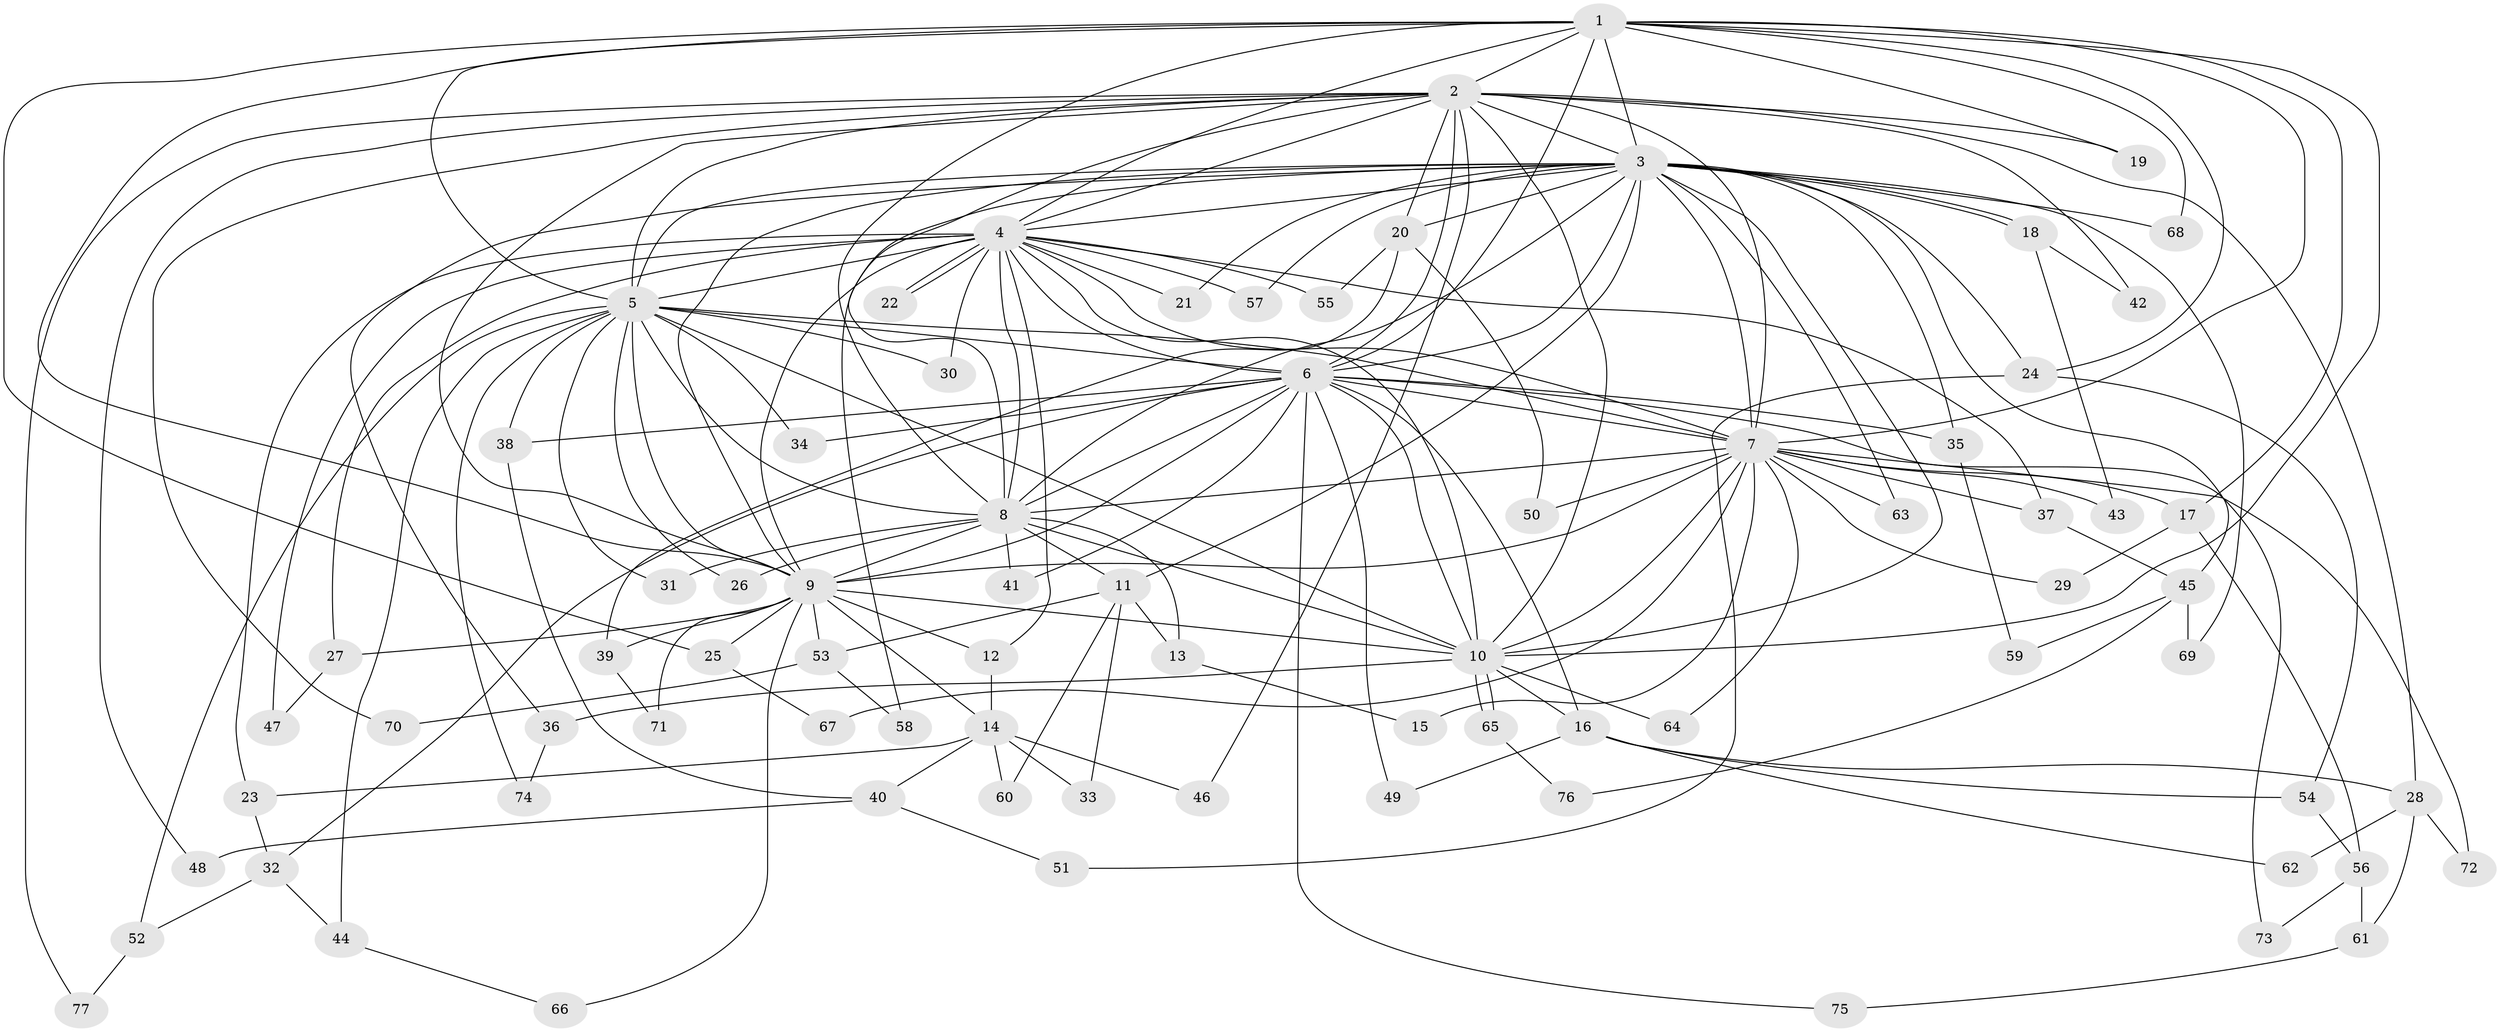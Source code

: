 // Generated by graph-tools (version 1.1) at 2025/25/03/09/25 03:25:42]
// undirected, 77 vertices, 179 edges
graph export_dot {
graph [start="1"]
  node [color=gray90,style=filled];
  1;
  2;
  3;
  4;
  5;
  6;
  7;
  8;
  9;
  10;
  11;
  12;
  13;
  14;
  15;
  16;
  17;
  18;
  19;
  20;
  21;
  22;
  23;
  24;
  25;
  26;
  27;
  28;
  29;
  30;
  31;
  32;
  33;
  34;
  35;
  36;
  37;
  38;
  39;
  40;
  41;
  42;
  43;
  44;
  45;
  46;
  47;
  48;
  49;
  50;
  51;
  52;
  53;
  54;
  55;
  56;
  57;
  58;
  59;
  60;
  61;
  62;
  63;
  64;
  65;
  66;
  67;
  68;
  69;
  70;
  71;
  72;
  73;
  74;
  75;
  76;
  77;
  1 -- 2;
  1 -- 3;
  1 -- 4;
  1 -- 5;
  1 -- 6;
  1 -- 7;
  1 -- 8;
  1 -- 9;
  1 -- 10;
  1 -- 17;
  1 -- 19;
  1 -- 24;
  1 -- 25;
  1 -- 68;
  2 -- 3;
  2 -- 4;
  2 -- 5;
  2 -- 6;
  2 -- 7;
  2 -- 8;
  2 -- 9;
  2 -- 10;
  2 -- 19;
  2 -- 20;
  2 -- 28;
  2 -- 42;
  2 -- 46;
  2 -- 48;
  2 -- 70;
  2 -- 77;
  3 -- 4;
  3 -- 5;
  3 -- 6;
  3 -- 7;
  3 -- 8;
  3 -- 9;
  3 -- 10;
  3 -- 11;
  3 -- 18;
  3 -- 18;
  3 -- 20;
  3 -- 21;
  3 -- 24;
  3 -- 35;
  3 -- 36;
  3 -- 45;
  3 -- 57;
  3 -- 58;
  3 -- 63;
  3 -- 68;
  3 -- 69;
  4 -- 5;
  4 -- 6;
  4 -- 7;
  4 -- 8;
  4 -- 9;
  4 -- 10;
  4 -- 12;
  4 -- 21;
  4 -- 22;
  4 -- 22;
  4 -- 23;
  4 -- 27;
  4 -- 30;
  4 -- 37;
  4 -- 47;
  4 -- 55;
  4 -- 57;
  5 -- 6;
  5 -- 7;
  5 -- 8;
  5 -- 9;
  5 -- 10;
  5 -- 26;
  5 -- 30;
  5 -- 31;
  5 -- 34;
  5 -- 38;
  5 -- 44;
  5 -- 52;
  5 -- 74;
  6 -- 7;
  6 -- 8;
  6 -- 9;
  6 -- 10;
  6 -- 16;
  6 -- 32;
  6 -- 34;
  6 -- 35;
  6 -- 38;
  6 -- 41;
  6 -- 49;
  6 -- 73;
  6 -- 75;
  7 -- 8;
  7 -- 9;
  7 -- 10;
  7 -- 15;
  7 -- 17;
  7 -- 29;
  7 -- 37;
  7 -- 43;
  7 -- 50;
  7 -- 63;
  7 -- 64;
  7 -- 67;
  7 -- 72;
  8 -- 9;
  8 -- 10;
  8 -- 11;
  8 -- 13;
  8 -- 26;
  8 -- 31;
  8 -- 41;
  9 -- 10;
  9 -- 12;
  9 -- 14;
  9 -- 25;
  9 -- 27;
  9 -- 39;
  9 -- 53;
  9 -- 66;
  9 -- 71;
  10 -- 16;
  10 -- 36;
  10 -- 64;
  10 -- 65;
  10 -- 65;
  11 -- 13;
  11 -- 33;
  11 -- 53;
  11 -- 60;
  12 -- 14;
  13 -- 15;
  14 -- 23;
  14 -- 33;
  14 -- 40;
  14 -- 46;
  14 -- 60;
  16 -- 28;
  16 -- 49;
  16 -- 54;
  16 -- 62;
  17 -- 29;
  17 -- 56;
  18 -- 42;
  18 -- 43;
  20 -- 39;
  20 -- 50;
  20 -- 55;
  23 -- 32;
  24 -- 51;
  24 -- 54;
  25 -- 67;
  27 -- 47;
  28 -- 61;
  28 -- 62;
  28 -- 72;
  32 -- 44;
  32 -- 52;
  35 -- 59;
  36 -- 74;
  37 -- 45;
  38 -- 40;
  39 -- 71;
  40 -- 48;
  40 -- 51;
  44 -- 66;
  45 -- 59;
  45 -- 69;
  45 -- 76;
  52 -- 77;
  53 -- 58;
  53 -- 70;
  54 -- 56;
  56 -- 61;
  56 -- 73;
  61 -- 75;
  65 -- 76;
}
